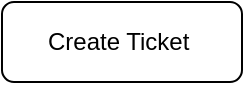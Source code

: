 <mxfile version="23.1.1" type="github">
  <diagram name="Page-1" id="g02tIWSzuLMPXhjozB3b">
    <mxGraphModel dx="1194" dy="620" grid="1" gridSize="10" guides="1" tooltips="1" connect="1" arrows="1" fold="1" page="1" pageScale="1" pageWidth="827" pageHeight="1169" math="0" shadow="0">
      <root>
        <mxCell id="0" />
        <mxCell id="1" parent="0" />
        <mxCell id="HmD3m87ngwOkBsmMUMJj-1" value="Create Ticket&amp;nbsp;" style="rounded=1;whiteSpace=wrap;html=1;fontSize=12;glass=0;strokeWidth=1;shadow=0;" vertex="1" parent="1">
          <mxGeometry x="210" y="70" width="120" height="40" as="geometry" />
        </mxCell>
      </root>
    </mxGraphModel>
  </diagram>
</mxfile>

